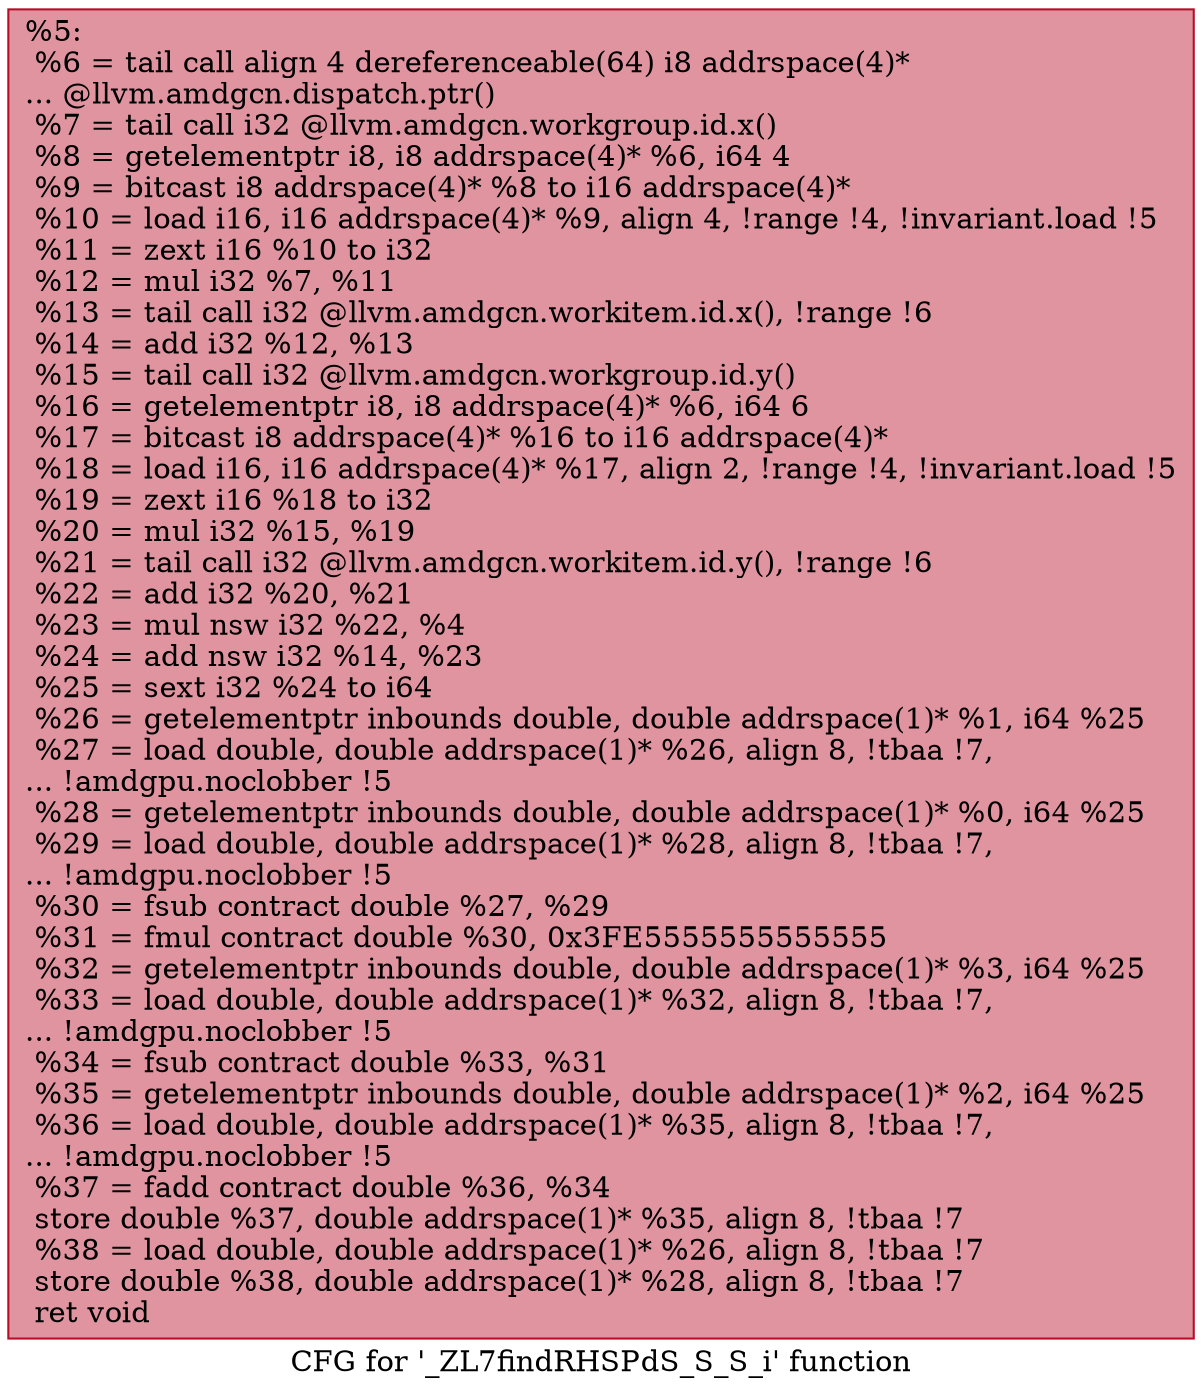 digraph "CFG for '_ZL7findRHSPdS_S_S_i' function" {
	label="CFG for '_ZL7findRHSPdS_S_S_i' function";

	Node0x5bd56f0 [shape=record,color="#b70d28ff", style=filled, fillcolor="#b70d2870",label="{%5:\l  %6 = tail call align 4 dereferenceable(64) i8 addrspace(4)*\l... @llvm.amdgcn.dispatch.ptr()\l  %7 = tail call i32 @llvm.amdgcn.workgroup.id.x()\l  %8 = getelementptr i8, i8 addrspace(4)* %6, i64 4\l  %9 = bitcast i8 addrspace(4)* %8 to i16 addrspace(4)*\l  %10 = load i16, i16 addrspace(4)* %9, align 4, !range !4, !invariant.load !5\l  %11 = zext i16 %10 to i32\l  %12 = mul i32 %7, %11\l  %13 = tail call i32 @llvm.amdgcn.workitem.id.x(), !range !6\l  %14 = add i32 %12, %13\l  %15 = tail call i32 @llvm.amdgcn.workgroup.id.y()\l  %16 = getelementptr i8, i8 addrspace(4)* %6, i64 6\l  %17 = bitcast i8 addrspace(4)* %16 to i16 addrspace(4)*\l  %18 = load i16, i16 addrspace(4)* %17, align 2, !range !4, !invariant.load !5\l  %19 = zext i16 %18 to i32\l  %20 = mul i32 %15, %19\l  %21 = tail call i32 @llvm.amdgcn.workitem.id.y(), !range !6\l  %22 = add i32 %20, %21\l  %23 = mul nsw i32 %22, %4\l  %24 = add nsw i32 %14, %23\l  %25 = sext i32 %24 to i64\l  %26 = getelementptr inbounds double, double addrspace(1)* %1, i64 %25\l  %27 = load double, double addrspace(1)* %26, align 8, !tbaa !7,\l... !amdgpu.noclobber !5\l  %28 = getelementptr inbounds double, double addrspace(1)* %0, i64 %25\l  %29 = load double, double addrspace(1)* %28, align 8, !tbaa !7,\l... !amdgpu.noclobber !5\l  %30 = fsub contract double %27, %29\l  %31 = fmul contract double %30, 0x3FE5555555555555\l  %32 = getelementptr inbounds double, double addrspace(1)* %3, i64 %25\l  %33 = load double, double addrspace(1)* %32, align 8, !tbaa !7,\l... !amdgpu.noclobber !5\l  %34 = fsub contract double %33, %31\l  %35 = getelementptr inbounds double, double addrspace(1)* %2, i64 %25\l  %36 = load double, double addrspace(1)* %35, align 8, !tbaa !7,\l... !amdgpu.noclobber !5\l  %37 = fadd contract double %36, %34\l  store double %37, double addrspace(1)* %35, align 8, !tbaa !7\l  %38 = load double, double addrspace(1)* %26, align 8, !tbaa !7\l  store double %38, double addrspace(1)* %28, align 8, !tbaa !7\l  ret void\l}"];
}
